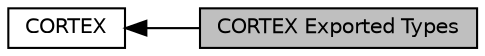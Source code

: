 digraph "CORTEX Exported Types"
{
  edge [fontname="Helvetica",fontsize="10",labelfontname="Helvetica",labelfontsize="10"];
  node [fontname="Helvetica",fontsize="10",shape=box];
  rankdir=LR;
  Node2 [label="CORTEX",height=0.2,width=0.4,color="black", fillcolor="white", style="filled",URL="$group___c_o_r_t_e_x.html",tooltip="CORTEX HAL module driver."];
  Node1 [label="CORTEX Exported Types",height=0.2,width=0.4,color="black", fillcolor="grey75", style="filled", fontcolor="black",tooltip=" "];
  Node2->Node1 [shape=plaintext, dir="back", style="solid"];
}
